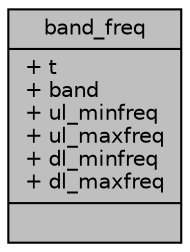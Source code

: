 digraph "band_freq"
{
 // LATEX_PDF_SIZE
  edge [fontname="Helvetica",fontsize="10",labelfontname="Helvetica",labelfontsize="10"];
  node [fontname="Helvetica",fontsize="10",shape=record];
  Node1 [label="{band_freq\n|+ t\l+ band\l+ ul_minfreq\l+ ul_maxfreq\l+ dl_minfreq\l+ dl_maxfreq\l|}",height=0.2,width=0.4,color="black", fillcolor="grey75", style="filled", fontcolor="black",tooltip=" "];
}
